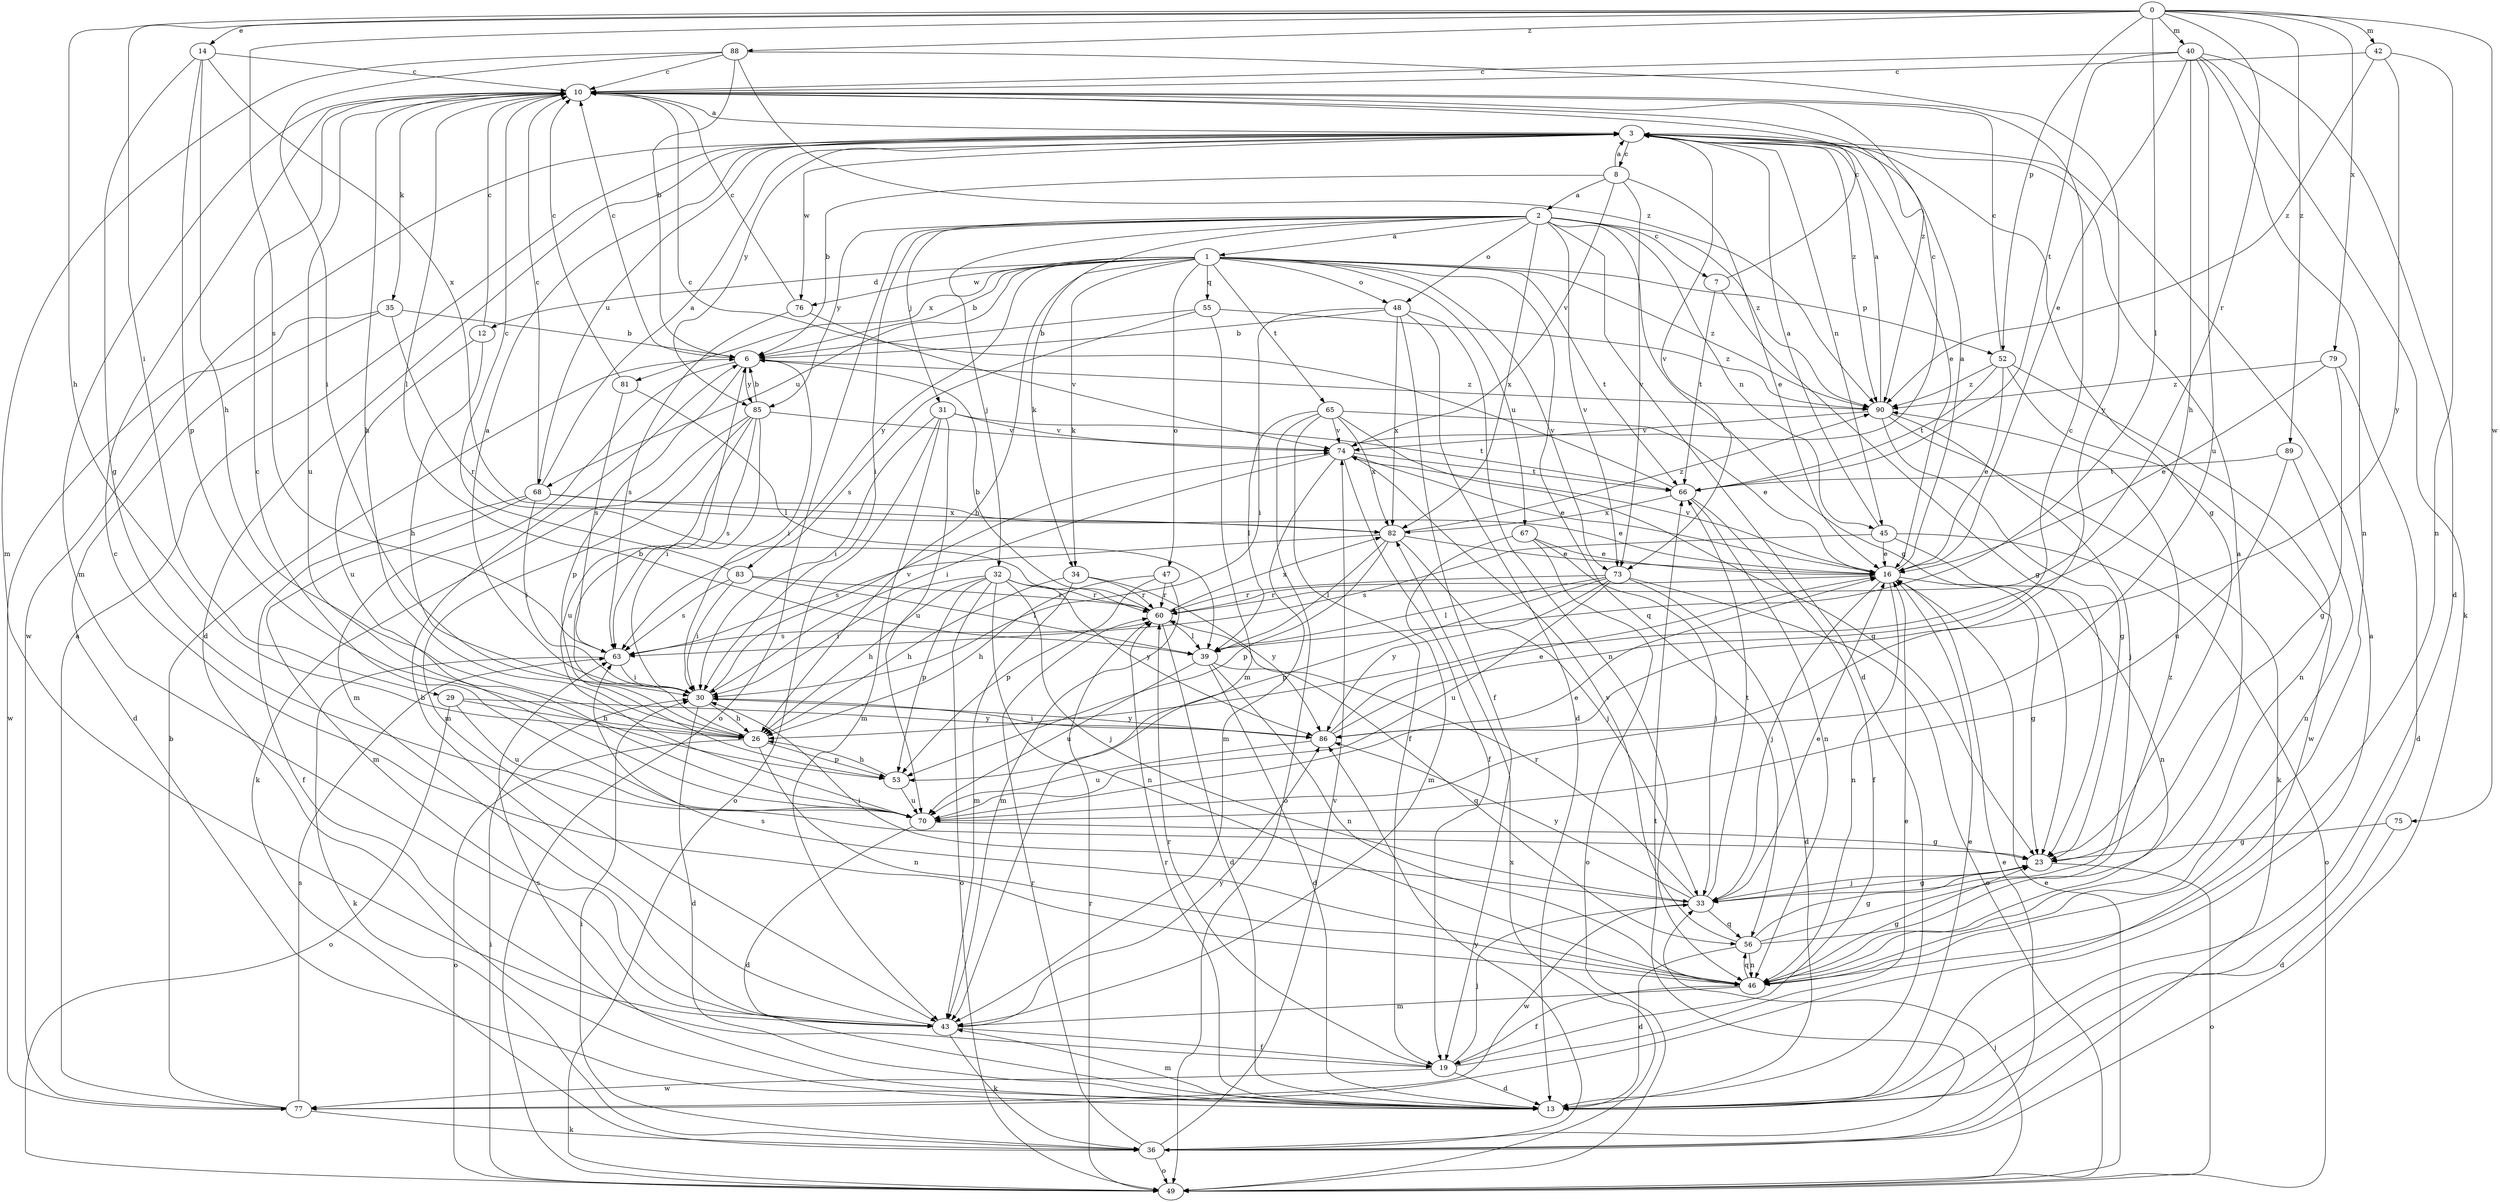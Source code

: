 strict digraph  {
0;
1;
2;
3;
6;
7;
8;
10;
12;
13;
14;
16;
19;
23;
26;
29;
30;
31;
32;
33;
34;
35;
36;
39;
40;
42;
43;
45;
46;
47;
48;
49;
52;
53;
55;
56;
60;
63;
65;
66;
67;
68;
70;
73;
74;
75;
76;
77;
79;
81;
82;
83;
85;
86;
88;
89;
90;
0 -> 14  [label=e];
0 -> 26  [label=h];
0 -> 29  [label=i];
0 -> 39  [label=l];
0 -> 40  [label=m];
0 -> 42  [label=m];
0 -> 52  [label=p];
0 -> 60  [label=r];
0 -> 63  [label=s];
0 -> 75  [label=w];
0 -> 79  [label=x];
0 -> 88  [label=z];
0 -> 89  [label=z];
1 -> 6  [label=b];
1 -> 12  [label=d];
1 -> 26  [label=h];
1 -> 34  [label=k];
1 -> 47  [label=o];
1 -> 48  [label=o];
1 -> 52  [label=p];
1 -> 55  [label=q];
1 -> 56  [label=q];
1 -> 65  [label=t];
1 -> 66  [label=t];
1 -> 67  [label=u];
1 -> 68  [label=u];
1 -> 73  [label=v];
1 -> 76  [label=w];
1 -> 81  [label=x];
1 -> 83  [label=y];
1 -> 90  [label=z];
2 -> 1  [label=a];
2 -> 7  [label=c];
2 -> 13  [label=d];
2 -> 23  [label=g];
2 -> 30  [label=i];
2 -> 31  [label=j];
2 -> 32  [label=j];
2 -> 34  [label=k];
2 -> 45  [label=n];
2 -> 48  [label=o];
2 -> 49  [label=o];
2 -> 73  [label=v];
2 -> 82  [label=x];
2 -> 85  [label=y];
2 -> 90  [label=z];
3 -> 8  [label=c];
3 -> 13  [label=d];
3 -> 16  [label=e];
3 -> 23  [label=g];
3 -> 45  [label=n];
3 -> 68  [label=u];
3 -> 73  [label=v];
3 -> 76  [label=w];
3 -> 77  [label=w];
3 -> 85  [label=y];
3 -> 90  [label=z];
6 -> 10  [label=c];
6 -> 30  [label=i];
6 -> 43  [label=m];
6 -> 53  [label=p];
6 -> 85  [label=y];
6 -> 90  [label=z];
7 -> 10  [label=c];
7 -> 23  [label=g];
7 -> 66  [label=t];
8 -> 2  [label=a];
8 -> 3  [label=a];
8 -> 6  [label=b];
8 -> 16  [label=e];
8 -> 73  [label=v];
8 -> 74  [label=v];
10 -> 3  [label=a];
10 -> 26  [label=h];
10 -> 35  [label=k];
10 -> 39  [label=l];
10 -> 43  [label=m];
10 -> 70  [label=u];
10 -> 90  [label=z];
12 -> 10  [label=c];
12 -> 26  [label=h];
12 -> 70  [label=u];
13 -> 3  [label=a];
13 -> 16  [label=e];
13 -> 43  [label=m];
13 -> 60  [label=r];
13 -> 63  [label=s];
14 -> 10  [label=c];
14 -> 23  [label=g];
14 -> 26  [label=h];
14 -> 53  [label=p];
14 -> 82  [label=x];
16 -> 3  [label=a];
16 -> 23  [label=g];
16 -> 33  [label=j];
16 -> 46  [label=n];
16 -> 60  [label=r];
16 -> 74  [label=v];
19 -> 13  [label=d];
19 -> 16  [label=e];
19 -> 33  [label=j];
19 -> 60  [label=r];
19 -> 77  [label=w];
23 -> 33  [label=j];
23 -> 49  [label=o];
26 -> 6  [label=b];
26 -> 46  [label=n];
26 -> 49  [label=o];
26 -> 53  [label=p];
29 -> 26  [label=h];
29 -> 49  [label=o];
29 -> 70  [label=u];
29 -> 86  [label=y];
30 -> 3  [label=a];
30 -> 13  [label=d];
30 -> 26  [label=h];
30 -> 74  [label=v];
30 -> 86  [label=y];
31 -> 30  [label=i];
31 -> 43  [label=m];
31 -> 49  [label=o];
31 -> 66  [label=t];
31 -> 70  [label=u];
31 -> 74  [label=v];
32 -> 26  [label=h];
32 -> 30  [label=i];
32 -> 33  [label=j];
32 -> 46  [label=n];
32 -> 49  [label=o];
32 -> 53  [label=p];
32 -> 60  [label=r];
32 -> 86  [label=y];
33 -> 16  [label=e];
33 -> 23  [label=g];
33 -> 30  [label=i];
33 -> 56  [label=q];
33 -> 60  [label=r];
33 -> 66  [label=t];
33 -> 77  [label=w];
33 -> 86  [label=y];
34 -> 26  [label=h];
34 -> 43  [label=m];
34 -> 60  [label=r];
34 -> 86  [label=y];
35 -> 6  [label=b];
35 -> 13  [label=d];
35 -> 60  [label=r];
35 -> 77  [label=w];
36 -> 16  [label=e];
36 -> 30  [label=i];
36 -> 49  [label=o];
36 -> 60  [label=r];
36 -> 66  [label=t];
36 -> 74  [label=v];
36 -> 86  [label=y];
39 -> 13  [label=d];
39 -> 46  [label=n];
39 -> 56  [label=q];
39 -> 70  [label=u];
40 -> 10  [label=c];
40 -> 13  [label=d];
40 -> 16  [label=e];
40 -> 26  [label=h];
40 -> 36  [label=k];
40 -> 46  [label=n];
40 -> 66  [label=t];
40 -> 70  [label=u];
42 -> 10  [label=c];
42 -> 46  [label=n];
42 -> 86  [label=y];
42 -> 90  [label=z];
43 -> 6  [label=b];
43 -> 19  [label=f];
43 -> 36  [label=k];
43 -> 86  [label=y];
45 -> 3  [label=a];
45 -> 16  [label=e];
45 -> 46  [label=n];
45 -> 49  [label=o];
45 -> 63  [label=s];
46 -> 10  [label=c];
46 -> 19  [label=f];
46 -> 23  [label=g];
46 -> 43  [label=m];
46 -> 56  [label=q];
46 -> 63  [label=s];
47 -> 26  [label=h];
47 -> 43  [label=m];
47 -> 53  [label=p];
47 -> 60  [label=r];
48 -> 6  [label=b];
48 -> 13  [label=d];
48 -> 19  [label=f];
48 -> 30  [label=i];
48 -> 46  [label=n];
48 -> 82  [label=x];
49 -> 16  [label=e];
49 -> 30  [label=i];
49 -> 33  [label=j];
49 -> 60  [label=r];
49 -> 82  [label=x];
52 -> 10  [label=c];
52 -> 16  [label=e];
52 -> 46  [label=n];
52 -> 66  [label=t];
52 -> 77  [label=w];
52 -> 90  [label=z];
53 -> 26  [label=h];
53 -> 70  [label=u];
55 -> 6  [label=b];
55 -> 43  [label=m];
55 -> 63  [label=s];
55 -> 90  [label=z];
56 -> 3  [label=a];
56 -> 13  [label=d];
56 -> 23  [label=g];
56 -> 46  [label=n];
56 -> 74  [label=v];
56 -> 90  [label=z];
60 -> 6  [label=b];
60 -> 13  [label=d];
60 -> 39  [label=l];
60 -> 63  [label=s];
60 -> 82  [label=x];
63 -> 30  [label=i];
63 -> 36  [label=k];
65 -> 16  [label=e];
65 -> 19  [label=f];
65 -> 23  [label=g];
65 -> 39  [label=l];
65 -> 49  [label=o];
65 -> 74  [label=v];
65 -> 82  [label=x];
66 -> 10  [label=c];
66 -> 19  [label=f];
66 -> 46  [label=n];
66 -> 82  [label=x];
67 -> 16  [label=e];
67 -> 33  [label=j];
67 -> 43  [label=m];
67 -> 49  [label=o];
68 -> 3  [label=a];
68 -> 10  [label=c];
68 -> 16  [label=e];
68 -> 19  [label=f];
68 -> 30  [label=i];
68 -> 43  [label=m];
68 -> 82  [label=x];
70 -> 10  [label=c];
70 -> 13  [label=d];
70 -> 16  [label=e];
70 -> 23  [label=g];
73 -> 13  [label=d];
73 -> 39  [label=l];
73 -> 49  [label=o];
73 -> 53  [label=p];
73 -> 60  [label=r];
73 -> 70  [label=u];
73 -> 86  [label=y];
74 -> 10  [label=c];
74 -> 16  [label=e];
74 -> 19  [label=f];
74 -> 30  [label=i];
74 -> 43  [label=m];
74 -> 66  [label=t];
75 -> 13  [label=d];
75 -> 23  [label=g];
76 -> 10  [label=c];
76 -> 63  [label=s];
76 -> 74  [label=v];
77 -> 3  [label=a];
77 -> 6  [label=b];
77 -> 36  [label=k];
77 -> 63  [label=s];
79 -> 13  [label=d];
79 -> 16  [label=e];
79 -> 23  [label=g];
79 -> 90  [label=z];
81 -> 10  [label=c];
81 -> 39  [label=l];
81 -> 63  [label=s];
82 -> 16  [label=e];
82 -> 33  [label=j];
82 -> 39  [label=l];
82 -> 53  [label=p];
82 -> 63  [label=s];
82 -> 90  [label=z];
83 -> 10  [label=c];
83 -> 30  [label=i];
83 -> 39  [label=l];
83 -> 60  [label=r];
83 -> 63  [label=s];
85 -> 6  [label=b];
85 -> 30  [label=i];
85 -> 36  [label=k];
85 -> 43  [label=m];
85 -> 63  [label=s];
85 -> 70  [label=u];
85 -> 74  [label=v];
86 -> 10  [label=c];
86 -> 16  [label=e];
86 -> 30  [label=i];
86 -> 70  [label=u];
88 -> 6  [label=b];
88 -> 10  [label=c];
88 -> 30  [label=i];
88 -> 43  [label=m];
88 -> 86  [label=y];
88 -> 90  [label=z];
89 -> 46  [label=n];
89 -> 66  [label=t];
89 -> 70  [label=u];
90 -> 3  [label=a];
90 -> 23  [label=g];
90 -> 33  [label=j];
90 -> 36  [label=k];
90 -> 74  [label=v];
}
